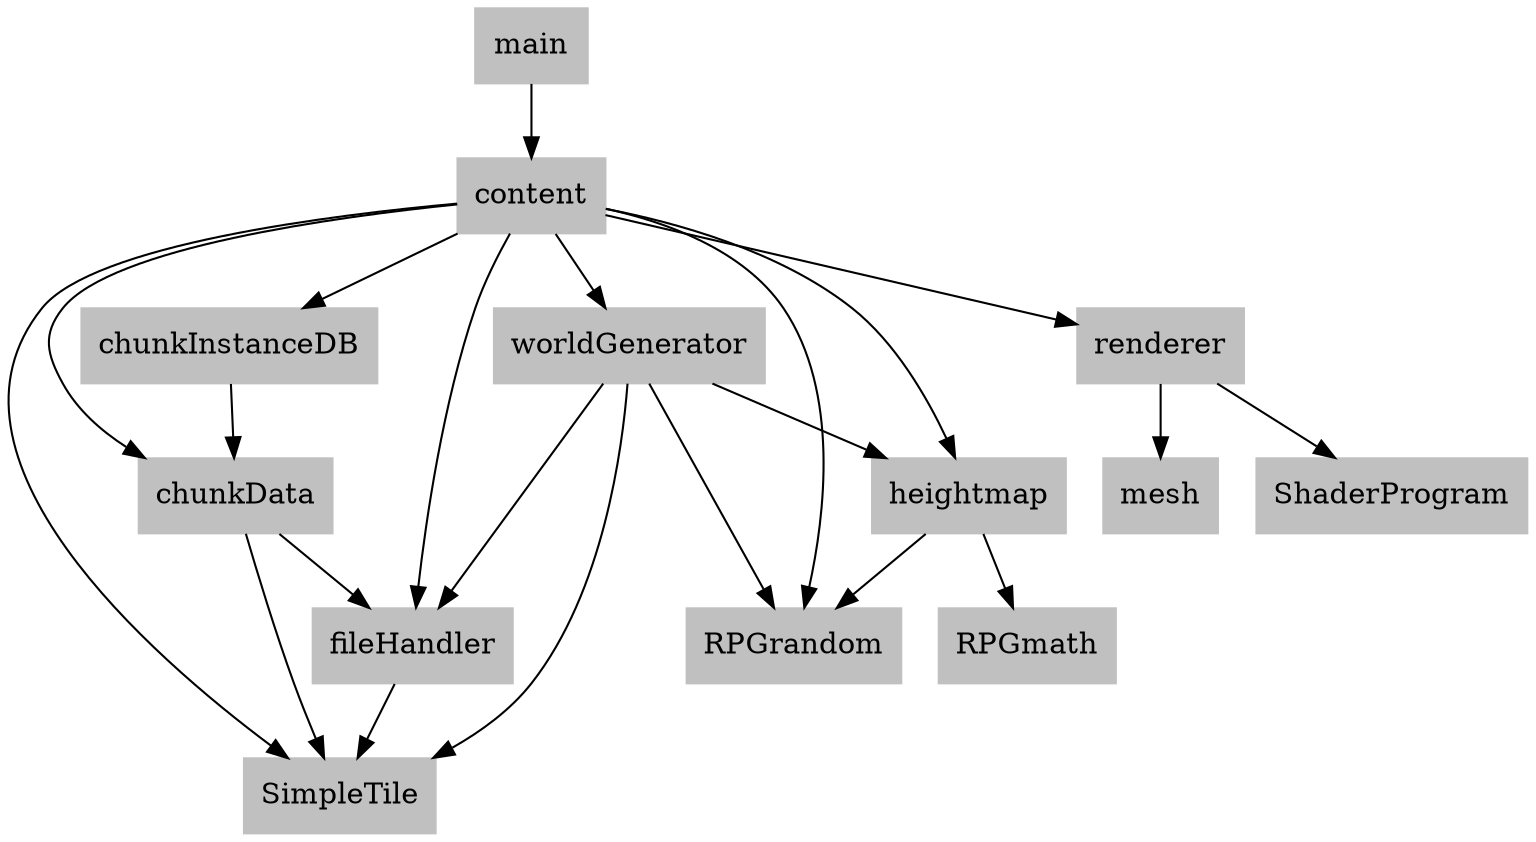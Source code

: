digraph g {
	node [shape=box, style=filled, color=gray]

	overlap=false;

	main -> content

	content -> {SimpleTile, chunkData, fileHandler, renderer, RPGrandom, heightmap, worldGenerator, chunkInstanceDB}

	chunkData -> {SimpleTile, fileHandler}

	fileHandler -> SimpleTile

	renderer -> {mesh, ShaderProgram}

	heightmap -> {RPGmath, RPGrandom}

	worldGenerator -> {heightmap, SimpleTile, RPGrandom, fileHandler}

	chunkInstanceDB -> chunkData
}
